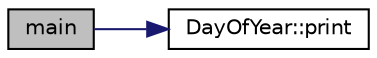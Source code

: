 digraph "main"
{
  edge [fontname="Helvetica",fontsize="10",labelfontname="Helvetica",labelfontsize="10"];
  node [fontname="Helvetica",fontsize="10",shape=record];
  rankdir="LR";
  Node0 [label="main",height=0.2,width=0.4,color="black", fillcolor="grey75", style="filled", fontcolor="black"];
  Node0 -> Node1 [color="midnightblue",fontsize="10",style="solid",fontname="Helvetica"];
  Node1 [label="DayOfYear::print",height=0.2,width=0.4,color="black", fillcolor="white", style="filled",URL="$class_day_of_year.html#a756df70158c84c1dd00a9d5e1c9d0eb2"];
}
